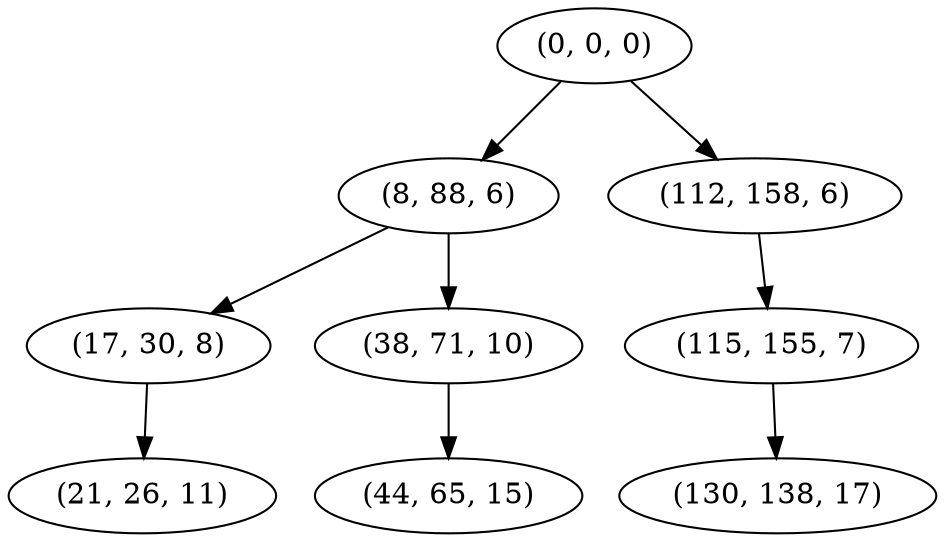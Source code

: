 digraph tree {
    "(0, 0, 0)";
    "(8, 88, 6)";
    "(17, 30, 8)";
    "(21, 26, 11)";
    "(38, 71, 10)";
    "(44, 65, 15)";
    "(112, 158, 6)";
    "(115, 155, 7)";
    "(130, 138, 17)";
    "(0, 0, 0)" -> "(8, 88, 6)";
    "(0, 0, 0)" -> "(112, 158, 6)";
    "(8, 88, 6)" -> "(17, 30, 8)";
    "(8, 88, 6)" -> "(38, 71, 10)";
    "(17, 30, 8)" -> "(21, 26, 11)";
    "(38, 71, 10)" -> "(44, 65, 15)";
    "(112, 158, 6)" -> "(115, 155, 7)";
    "(115, 155, 7)" -> "(130, 138, 17)";
}

